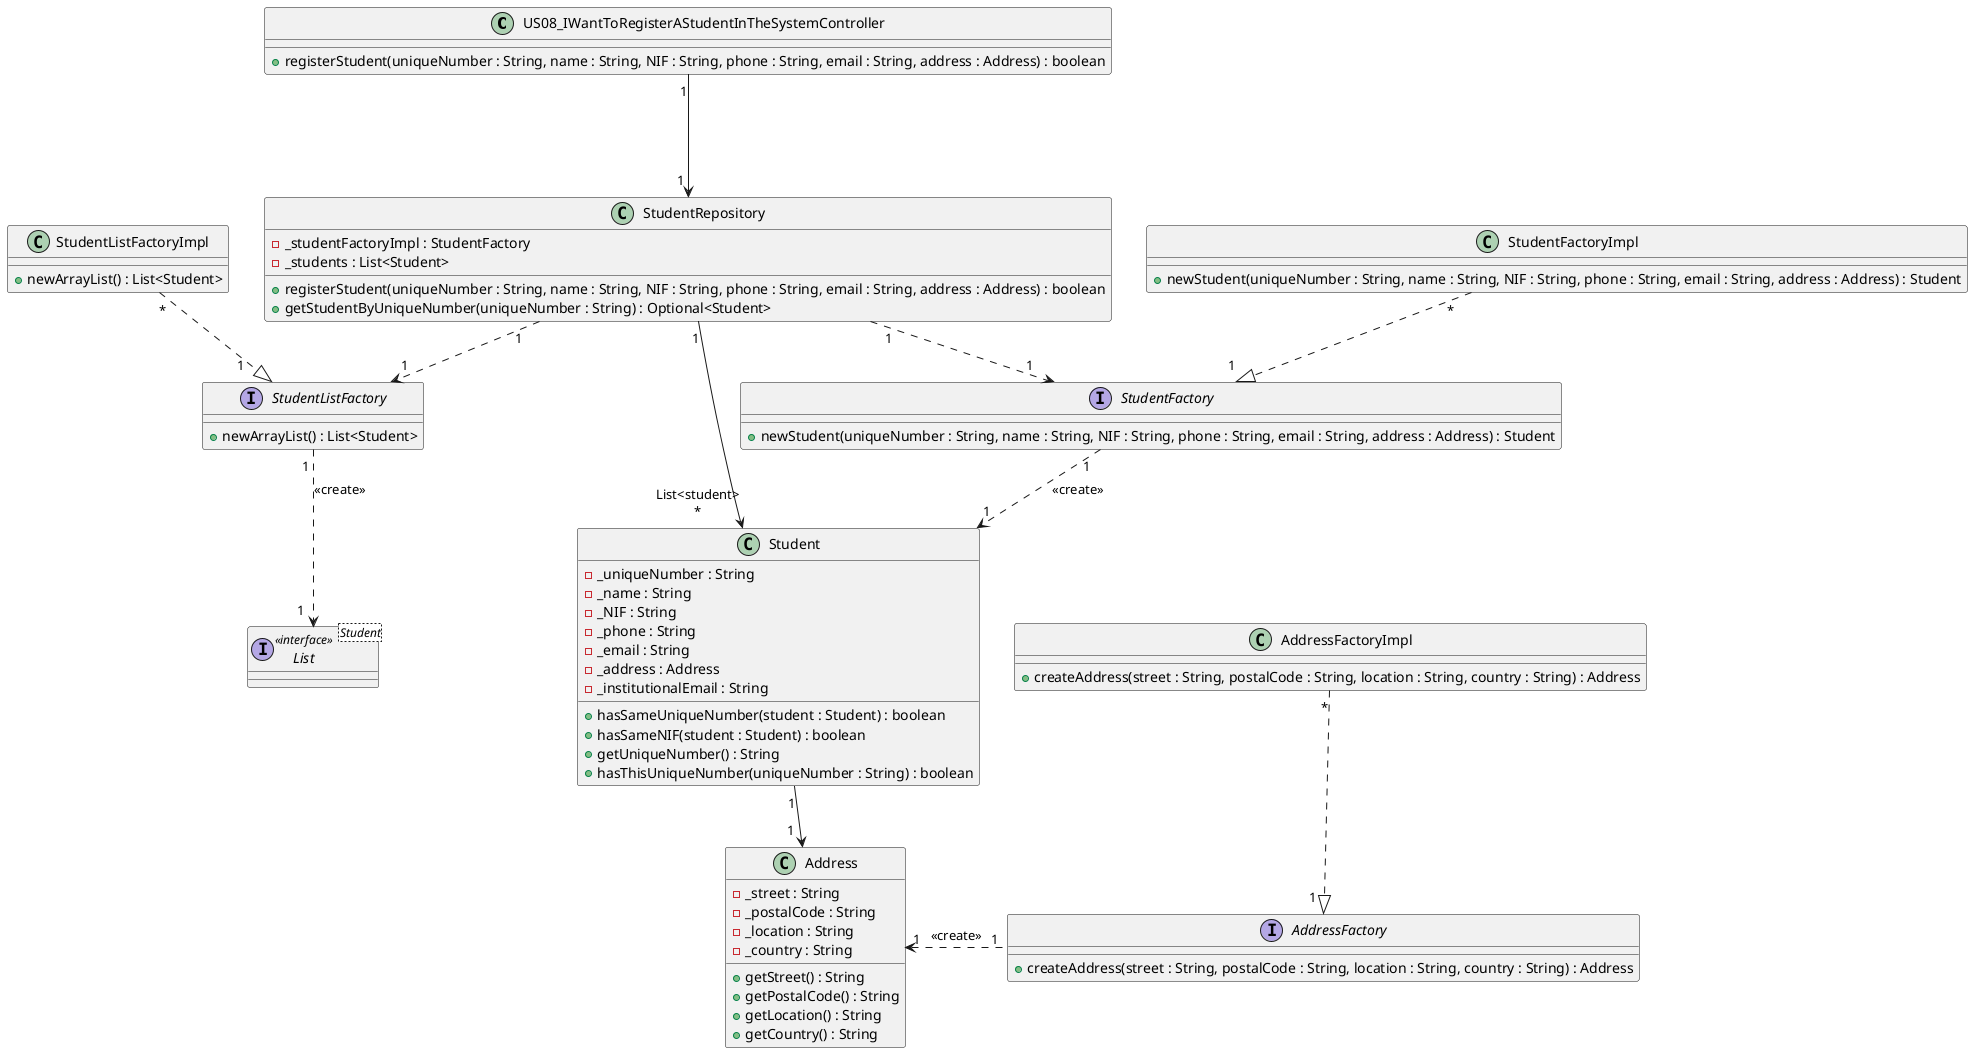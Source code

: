 @startuml

class US08_IWantToRegisterAStudentInTheSystemController {
    + registerStudent(uniqueNumber : String, name : String, NIF : String, phone : String, email : String, address : Address) : boolean
}

class StudentRepository {
    - _studentFactoryImpl : StudentFactory
    - _students : List<Student>
    + registerStudent(uniqueNumber : String, name : String, NIF : String, phone : String, email : String, address : Address) : boolean
    + getStudentByUniqueNumber(uniqueNumber : String) : Optional<Student>
}

class Student {
    - _uniqueNumber : String
    - _name : String
    - _NIF : String
    - _phone : String
    - _email : String
    - _address : Address
    - _institutionalEmail : String
    + hasSameUniqueNumber(student : Student) : boolean
    + hasSameNIF(student : Student) : boolean
    + getUniqueNumber() : String
    + hasThisUniqueNumber(uniqueNumber : String) : boolean
}

interface StudentFactory {
    + newStudent(uniqueNumber : String, name : String, NIF : String, phone : String, email : String, address : Address) : Student
}

class StudentFactoryImpl {
    + newStudent(uniqueNumber : String, name : String, NIF : String, phone : String, email : String, address : Address) : Student
}

interface StudentListFactory {
    + newArrayList() : List<Student>
}

class StudentListFactoryImpl {
    + newArrayList() : List<Student>
}

class Address {
    - _street : String
    - _postalCode : String
    - _location : String
    - _country : String
    + getStreet() : String
    + getPostalCode() : String
    + getLocation() : String
    + getCountry() : String
}

interface AddressFactory {
    + createAddress(street : String, postalCode : String, location : String, country : String) : Address
}

class AddressFactoryImpl {
    + createAddress(street : String, postalCode : String, location : String, country : String) : Address
}

interface List<Student> <<interface>> {}

US08_IWantToRegisterAStudentInTheSystemController "1" ---> "1 " StudentRepository
StudentRepository "1" ..> "1" StudentFactory
StudentRepository "1" ---> "List<student>\n*" Student
StudentRepository "1" ..> "1" StudentListFactory
StudentListFactory "1 " ..> "1  " List: <<create>>
Student "1" --> "1  " Address
StudentFactoryImpl "*" ..|> "1     " StudentFactory
StudentListFactoryImpl "*" ..|> "1     " StudentListFactory
AddressFactoryImpl "*" ..|> "1  " AddressFactory
AddressFactory "1" .l.> "1" Address: <<create>>
StudentFactory "1" ..> "1" Student: <<create>>
@enduml